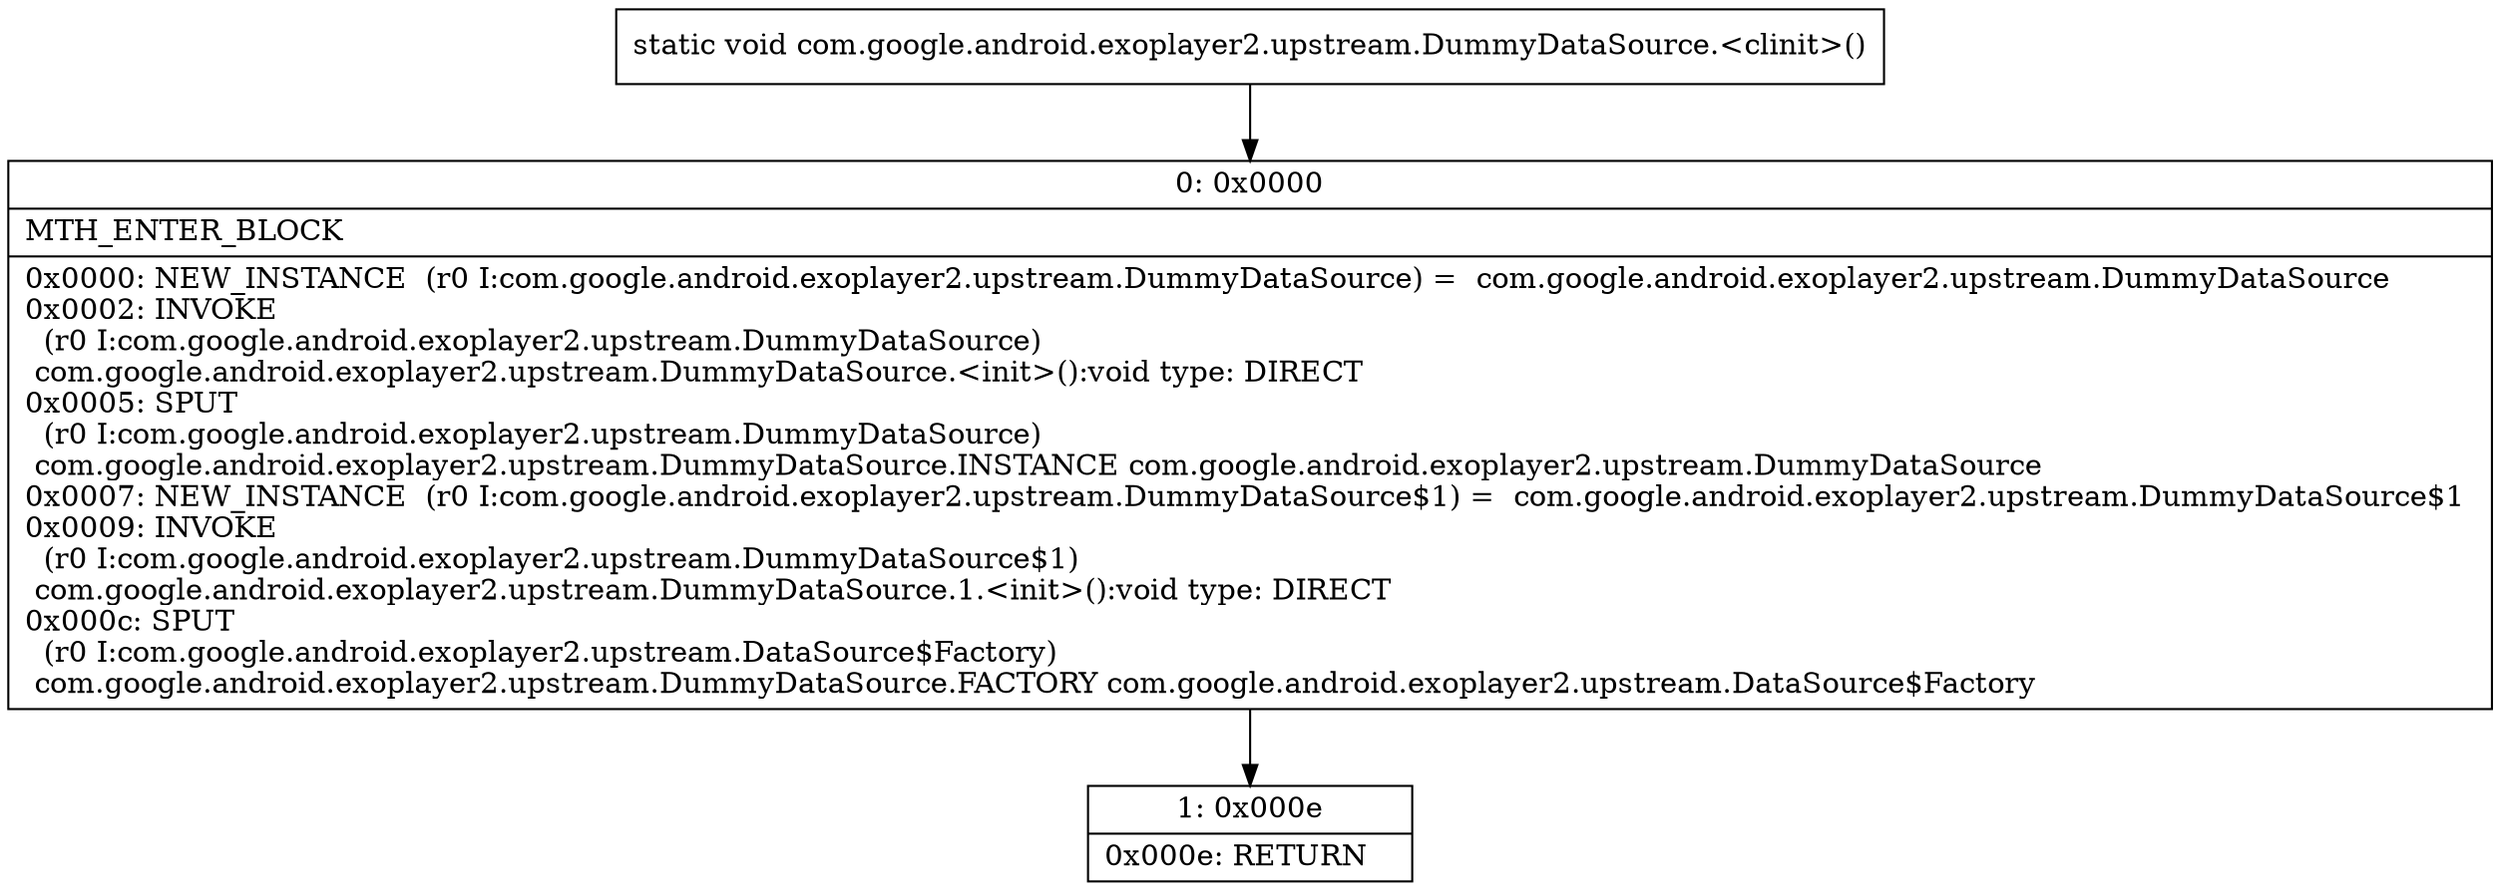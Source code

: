 digraph "CFG forcom.google.android.exoplayer2.upstream.DummyDataSource.\<clinit\>()V" {
Node_0 [shape=record,label="{0\:\ 0x0000|MTH_ENTER_BLOCK\l|0x0000: NEW_INSTANCE  (r0 I:com.google.android.exoplayer2.upstream.DummyDataSource) =  com.google.android.exoplayer2.upstream.DummyDataSource \l0x0002: INVOKE  \l  (r0 I:com.google.android.exoplayer2.upstream.DummyDataSource)\l com.google.android.exoplayer2.upstream.DummyDataSource.\<init\>():void type: DIRECT \l0x0005: SPUT  \l  (r0 I:com.google.android.exoplayer2.upstream.DummyDataSource)\l com.google.android.exoplayer2.upstream.DummyDataSource.INSTANCE com.google.android.exoplayer2.upstream.DummyDataSource \l0x0007: NEW_INSTANCE  (r0 I:com.google.android.exoplayer2.upstream.DummyDataSource$1) =  com.google.android.exoplayer2.upstream.DummyDataSource$1 \l0x0009: INVOKE  \l  (r0 I:com.google.android.exoplayer2.upstream.DummyDataSource$1)\l com.google.android.exoplayer2.upstream.DummyDataSource.1.\<init\>():void type: DIRECT \l0x000c: SPUT  \l  (r0 I:com.google.android.exoplayer2.upstream.DataSource$Factory)\l com.google.android.exoplayer2.upstream.DummyDataSource.FACTORY com.google.android.exoplayer2.upstream.DataSource$Factory \l}"];
Node_1 [shape=record,label="{1\:\ 0x000e|0x000e: RETURN   \l}"];
MethodNode[shape=record,label="{static void com.google.android.exoplayer2.upstream.DummyDataSource.\<clinit\>() }"];
MethodNode -> Node_0;
Node_0 -> Node_1;
}

